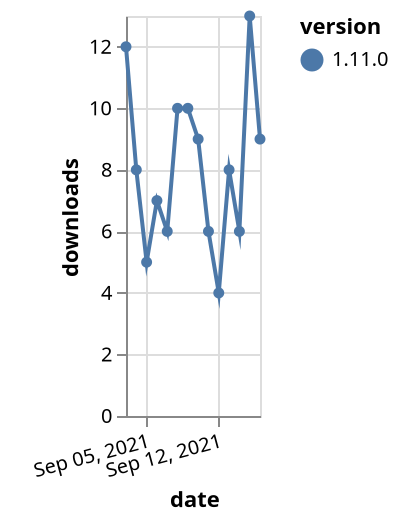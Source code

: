 {"$schema": "https://vega.github.io/schema/vega-lite/v5.json", "description": "A simple bar chart with embedded data.", "data": {"values": [{"date": "2021-09-03", "total": 56248, "delta": 12, "version": "1.11.0"}, {"date": "2021-09-04", "total": 56256, "delta": 8, "version": "1.11.0"}, {"date": "2021-09-05", "total": 56261, "delta": 5, "version": "1.11.0"}, {"date": "2021-09-06", "total": 56268, "delta": 7, "version": "1.11.0"}, {"date": "2021-09-07", "total": 56274, "delta": 6, "version": "1.11.0"}, {"date": "2021-09-08", "total": 56284, "delta": 10, "version": "1.11.0"}, {"date": "2021-09-09", "total": 56294, "delta": 10, "version": "1.11.0"}, {"date": "2021-09-10", "total": 56303, "delta": 9, "version": "1.11.0"}, {"date": "2021-09-11", "total": 56309, "delta": 6, "version": "1.11.0"}, {"date": "2021-09-12", "total": 56313, "delta": 4, "version": "1.11.0"}, {"date": "2021-09-13", "total": 56321, "delta": 8, "version": "1.11.0"}, {"date": "2021-09-14", "total": 56327, "delta": 6, "version": "1.11.0"}, {"date": "2021-09-15", "total": 56340, "delta": 13, "version": "1.11.0"}, {"date": "2021-09-16", "total": 56349, "delta": 9, "version": "1.11.0"}]}, "width": "container", "mark": {"type": "line", "point": {"filled": true}}, "encoding": {"x": {"field": "date", "type": "temporal", "timeUnit": "yearmonthdate", "title": "date", "axis": {"labelAngle": -15}}, "y": {"field": "delta", "type": "quantitative", "title": "downloads"}, "color": {"field": "version", "type": "nominal"}, "tooltip": {"field": "delta"}}}